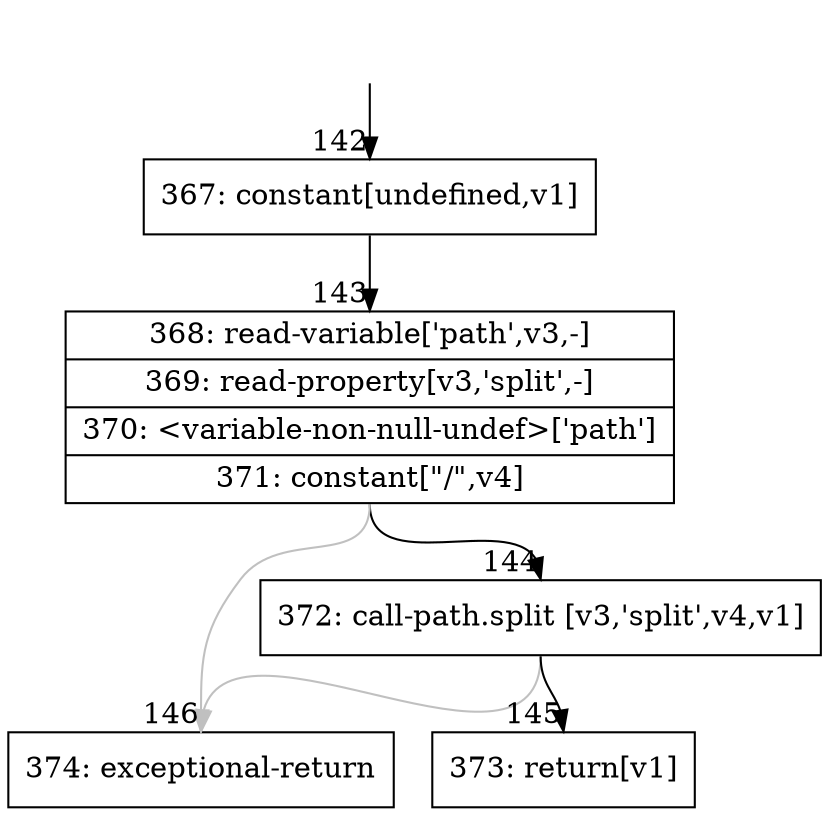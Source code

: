digraph {
rankdir="TD"
BB_entry17[shape=none,label=""];
BB_entry17 -> BB142 [tailport=s, headport=n, headlabel="    142"]
BB142 [shape=record label="{367: constant[undefined,v1]}" ] 
BB142 -> BB143 [tailport=s, headport=n, headlabel="      143"]
BB143 [shape=record label="{368: read-variable['path',v3,-]|369: read-property[v3,'split',-]|370: \<variable-non-null-undef\>['path']|371: constant[\"/\",v4]}" ] 
BB143 -> BB144 [tailport=s, headport=n, headlabel="      144"]
BB143 -> BB146 [tailport=s, headport=n, color=gray, headlabel="      146"]
BB144 [shape=record label="{372: call-path.split [v3,'split',v4,v1]}" ] 
BB144 -> BB145 [tailport=s, headport=n, headlabel="      145"]
BB144 -> BB146 [tailport=s, headport=n, color=gray]
BB145 [shape=record label="{373: return[v1]}" ] 
BB146 [shape=record label="{374: exceptional-return}" ] 
//#$~ 118
}
